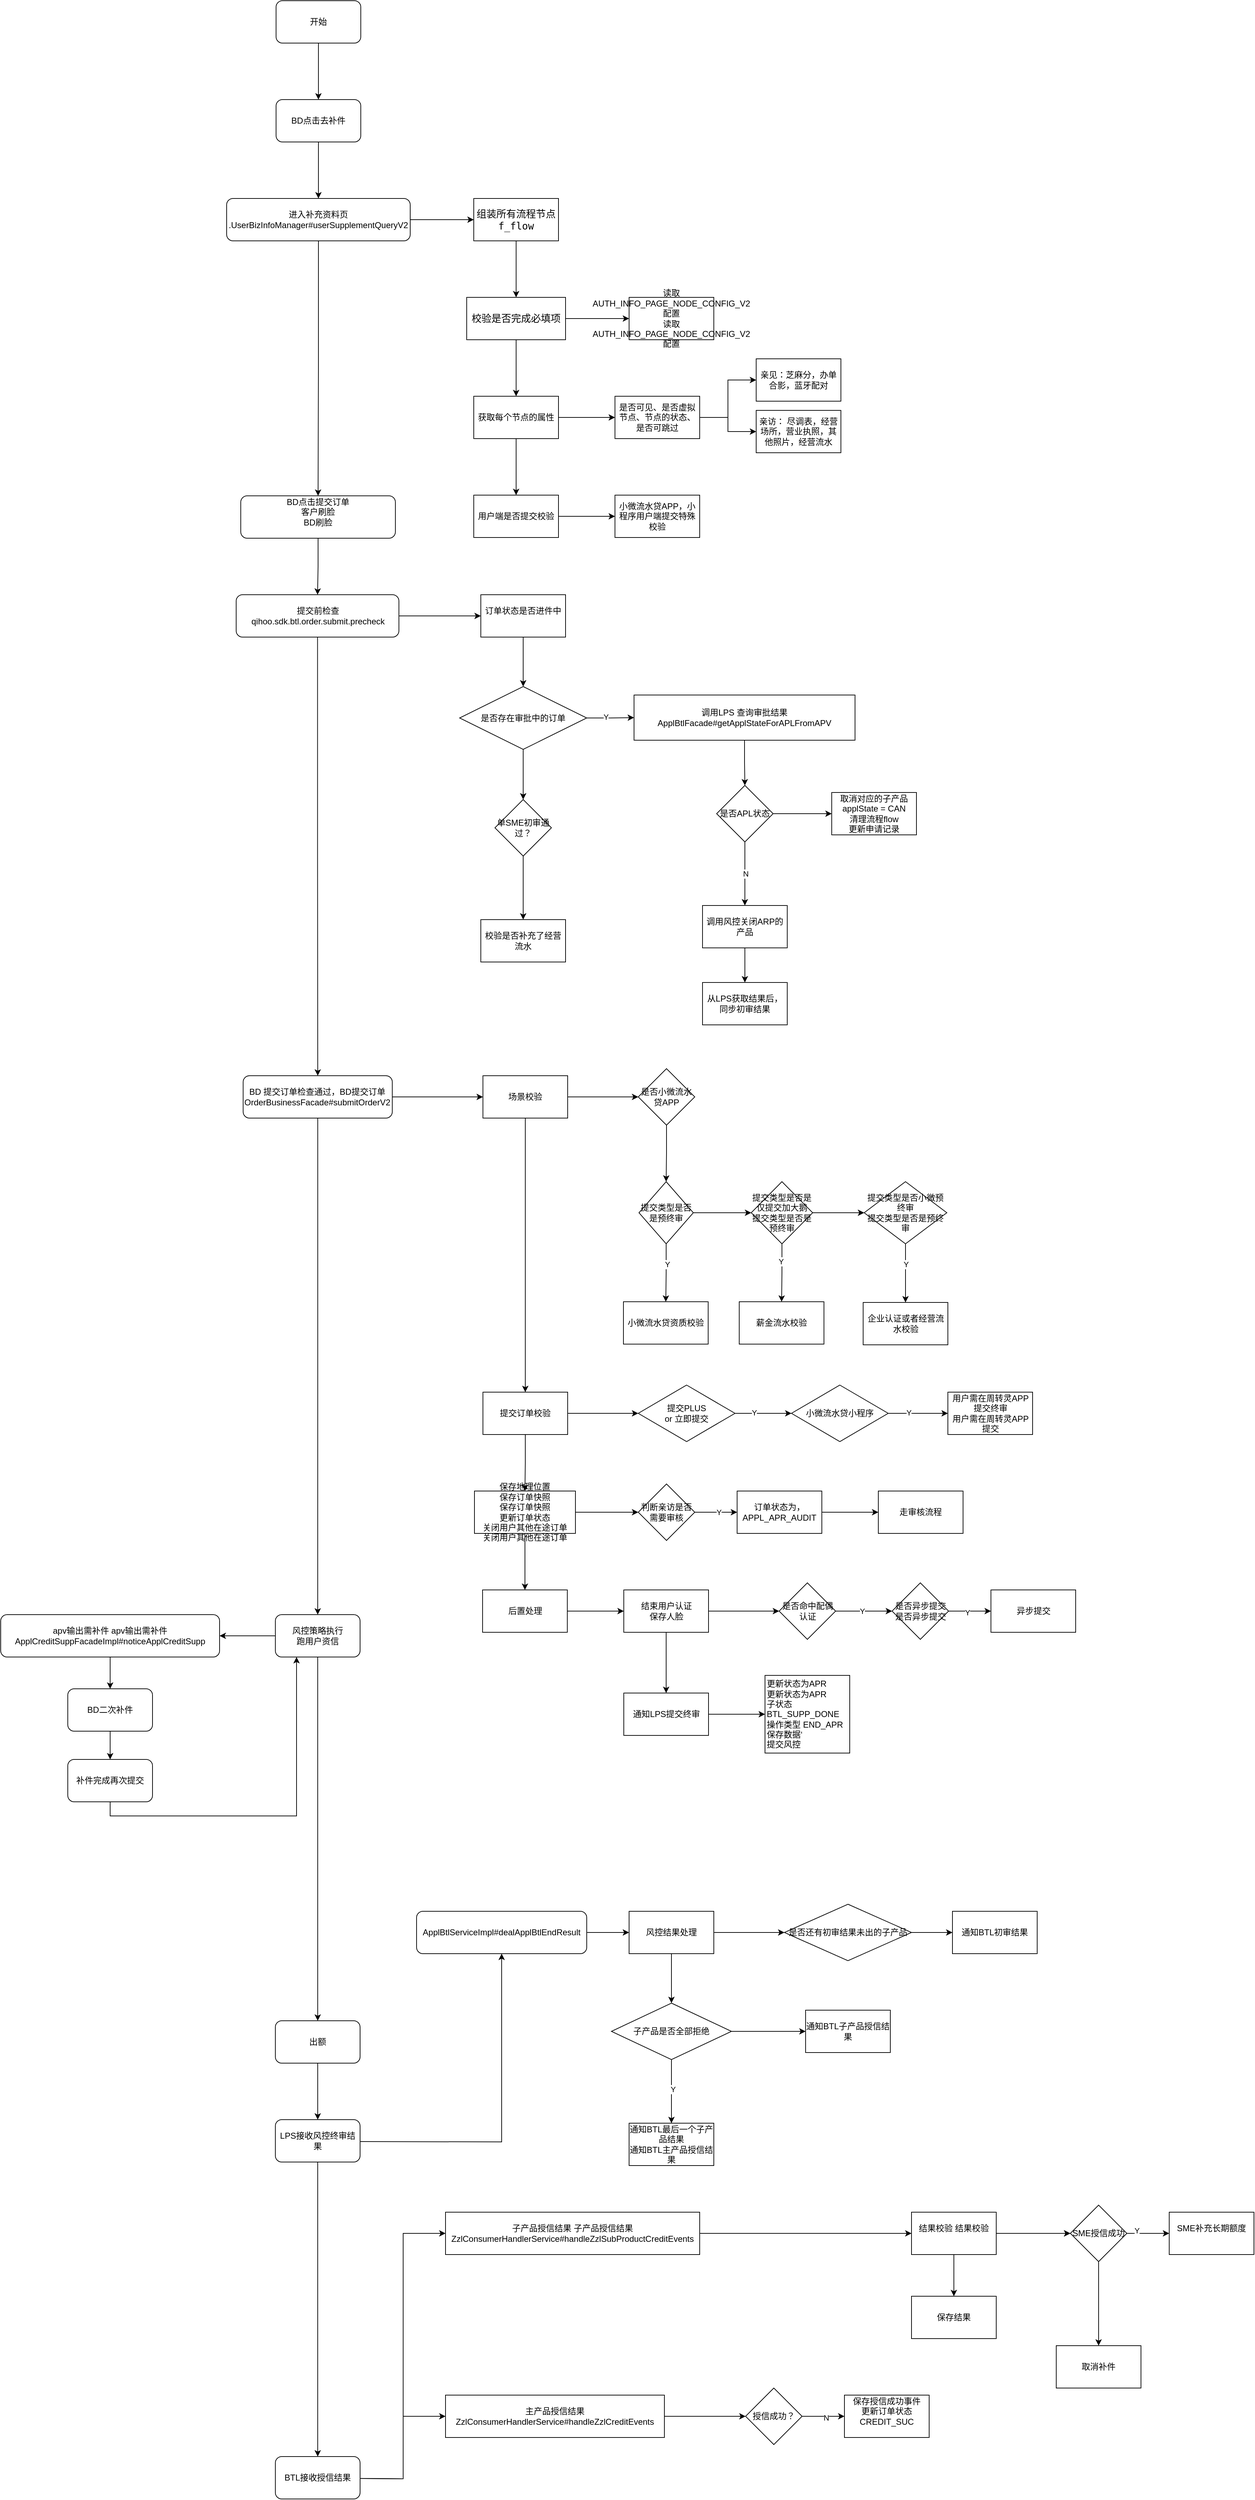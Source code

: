 <mxfile version="24.8.2">
  <diagram name="第 1 页" id="A_YlBjff-S_b-Y9HQc1S">
    <mxGraphModel dx="2335" dy="846" grid="1" gridSize="10" guides="1" tooltips="1" connect="1" arrows="1" fold="1" page="1" pageScale="1" pageWidth="827" pageHeight="1169" math="0" shadow="0">
      <root>
        <mxCell id="0" />
        <mxCell id="1" parent="0" />
        <mxCell id="EIVOLAMRmLMKQAUIXGPY-3" value="" style="edgeStyle=orthogonalEdgeStyle;rounded=0;orthogonalLoop=1;jettySize=auto;html=1;" parent="1" source="EIVOLAMRmLMKQAUIXGPY-1" target="EIVOLAMRmLMKQAUIXGPY-2" edge="1">
          <mxGeometry relative="1" as="geometry" />
        </mxCell>
        <mxCell id="EIVOLAMRmLMKQAUIXGPY-1" value="开始" style="rounded=1;whiteSpace=wrap;html=1;" parent="1" vertex="1">
          <mxGeometry x="340" y="30" width="120" height="60" as="geometry" />
        </mxCell>
        <mxCell id="EIVOLAMRmLMKQAUIXGPY-5" value="" style="edgeStyle=orthogonalEdgeStyle;rounded=0;orthogonalLoop=1;jettySize=auto;html=1;" parent="1" source="EIVOLAMRmLMKQAUIXGPY-2" target="EIVOLAMRmLMKQAUIXGPY-4" edge="1">
          <mxGeometry relative="1" as="geometry" />
        </mxCell>
        <mxCell id="EIVOLAMRmLMKQAUIXGPY-2" value="BD点击去补件" style="whiteSpace=wrap;html=1;rounded=1;" parent="1" vertex="1">
          <mxGeometry x="340" y="170" width="120" height="60" as="geometry" />
        </mxCell>
        <mxCell id="EIVOLAMRmLMKQAUIXGPY-20" style="edgeStyle=orthogonalEdgeStyle;rounded=0;orthogonalLoop=1;jettySize=auto;html=1;exitX=1;exitY=0.5;exitDx=0;exitDy=0;" parent="1" source="EIVOLAMRmLMKQAUIXGPY-4" target="EIVOLAMRmLMKQAUIXGPY-19" edge="1">
          <mxGeometry relative="1" as="geometry" />
        </mxCell>
        <mxCell id="EIVOLAMRmLMKQAUIXGPY-38" value="" style="edgeStyle=orthogonalEdgeStyle;rounded=0;orthogonalLoop=1;jettySize=auto;html=1;" parent="1" source="EIVOLAMRmLMKQAUIXGPY-4" target="EIVOLAMRmLMKQAUIXGPY-37" edge="1">
          <mxGeometry relative="1" as="geometry" />
        </mxCell>
        <mxCell id="EIVOLAMRmLMKQAUIXGPY-4" value="进入补充资料页&lt;div&gt;.UserBizInfoManager#userSupplementQueryV2&lt;br&gt;&lt;/div&gt;" style="whiteSpace=wrap;html=1;rounded=1;" parent="1" vertex="1">
          <mxGeometry x="270" y="310" width="260" height="60" as="geometry" />
        </mxCell>
        <mxCell id="EIVOLAMRmLMKQAUIXGPY-22" value="" style="edgeStyle=orthogonalEdgeStyle;rounded=0;orthogonalLoop=1;jettySize=auto;html=1;" parent="1" source="EIVOLAMRmLMKQAUIXGPY-19" target="EIVOLAMRmLMKQAUIXGPY-21" edge="1">
          <mxGeometry relative="1" as="geometry" />
        </mxCell>
        <mxCell id="EIVOLAMRmLMKQAUIXGPY-19" value="&lt;span style=&quot;font-family: &amp;quot;JetBrains Mono&amp;quot;, monospace; font-size: 14px; white-space: pre; background-color: rgb(255, 255, 255);&quot;&gt;组装所有流程节点&lt;/span&gt;&lt;br style=&quot;font-family: &amp;quot;JetBrains Mono&amp;quot;, monospace; font-size: 14px; white-space: pre;&quot;&gt;&lt;span style=&quot;font-family: &amp;quot;JetBrains Mono&amp;quot;, monospace; font-size: 14px; white-space: pre; background-color: rgb(255, 255, 255);&quot;&gt;f_flow&lt;/span&gt;" style="rounded=0;whiteSpace=wrap;html=1;" parent="1" vertex="1">
          <mxGeometry x="620" y="310" width="120" height="60" as="geometry" />
        </mxCell>
        <mxCell id="EIVOLAMRmLMKQAUIXGPY-24" value="" style="edgeStyle=orthogonalEdgeStyle;rounded=0;orthogonalLoop=1;jettySize=auto;html=1;" parent="1" source="EIVOLAMRmLMKQAUIXGPY-21" target="EIVOLAMRmLMKQAUIXGPY-23" edge="1">
          <mxGeometry relative="1" as="geometry" />
        </mxCell>
        <mxCell id="EIVOLAMRmLMKQAUIXGPY-26" value="" style="edgeStyle=orthogonalEdgeStyle;rounded=0;orthogonalLoop=1;jettySize=auto;html=1;" parent="1" source="EIVOLAMRmLMKQAUIXGPY-21" target="EIVOLAMRmLMKQAUIXGPY-25" edge="1">
          <mxGeometry relative="1" as="geometry" />
        </mxCell>
        <mxCell id="EIVOLAMRmLMKQAUIXGPY-21" value="&lt;font face=&quot;JetBrains Mono, monospace&quot;&gt;&lt;span style=&quot;font-size: 14px; white-space: pre; background-color: rgb(255, 255, 255);&quot;&gt;校验是否完成必填项&lt;/span&gt;&lt;/font&gt;" style="whiteSpace=wrap;html=1;rounded=0;" parent="1" vertex="1">
          <mxGeometry x="610" y="450" width="140" height="60" as="geometry" />
        </mxCell>
        <mxCell id="EIVOLAMRmLMKQAUIXGPY-23" value="读取AUTH_INFO_PAGE_NODE_CONFIG_V2配置&lt;font class=&quot;__Cici__translate__ __Cici_translate_similar_text_content__&quot;&gt;&lt;font style=&quot;display: none;&quot; class=&quot;__Cici_translate_origin_node__&quot;&gt;读取AUTH_INFO_PAGE_NODE_CONFIG_V2配置&lt;/font&gt; &lt;font style=&quot;display: inline-block;&quot; class=&quot;__Cici_translate_translated_inject_node__&quot;&gt;&lt;span&gt;读取AUTH_INFO_PAGE_NODE_CONFIG_V2配置&lt;/span&gt;&lt;/font&gt;&lt;/font&gt;" style="whiteSpace=wrap;html=1;rounded=0;" parent="1" vertex="1">
          <mxGeometry x="840" y="450" width="120" height="60" as="geometry" />
        </mxCell>
        <mxCell id="EIVOLAMRmLMKQAUIXGPY-28" value="" style="edgeStyle=orthogonalEdgeStyle;rounded=0;orthogonalLoop=1;jettySize=auto;html=1;" parent="1" source="EIVOLAMRmLMKQAUIXGPY-25" target="EIVOLAMRmLMKQAUIXGPY-27" edge="1">
          <mxGeometry relative="1" as="geometry" />
        </mxCell>
        <mxCell id="EIVOLAMRmLMKQAUIXGPY-30" value="" style="edgeStyle=orthogonalEdgeStyle;rounded=0;orthogonalLoop=1;jettySize=auto;html=1;" parent="1" source="EIVOLAMRmLMKQAUIXGPY-25" target="EIVOLAMRmLMKQAUIXGPY-29" edge="1">
          <mxGeometry relative="1" as="geometry" />
        </mxCell>
        <mxCell id="EIVOLAMRmLMKQAUIXGPY-25" value="获取每个节点的属性" style="whiteSpace=wrap;html=1;rounded=0;" parent="1" vertex="1">
          <mxGeometry x="620" y="590" width="120" height="60" as="geometry" />
        </mxCell>
        <mxCell id="EIVOLAMRmLMKQAUIXGPY-34" value="" style="edgeStyle=orthogonalEdgeStyle;rounded=0;orthogonalLoop=1;jettySize=auto;html=1;" parent="1" source="EIVOLAMRmLMKQAUIXGPY-27" target="EIVOLAMRmLMKQAUIXGPY-33" edge="1">
          <mxGeometry relative="1" as="geometry" />
        </mxCell>
        <mxCell id="EIVOLAMRmLMKQAUIXGPY-36" style="edgeStyle=orthogonalEdgeStyle;rounded=0;orthogonalLoop=1;jettySize=auto;html=1;exitX=1;exitY=0.5;exitDx=0;exitDy=0;entryX=0;entryY=0.5;entryDx=0;entryDy=0;" parent="1" source="EIVOLAMRmLMKQAUIXGPY-27" target="EIVOLAMRmLMKQAUIXGPY-35" edge="1">
          <mxGeometry relative="1" as="geometry" />
        </mxCell>
        <mxCell id="EIVOLAMRmLMKQAUIXGPY-27" value="是否可见、是否虚拟节点、节点的状态、是否可跳过" style="whiteSpace=wrap;html=1;rounded=0;" parent="1" vertex="1">
          <mxGeometry x="820" y="590" width="120" height="60" as="geometry" />
        </mxCell>
        <mxCell id="EIVOLAMRmLMKQAUIXGPY-32" value="" style="edgeStyle=orthogonalEdgeStyle;rounded=0;orthogonalLoop=1;jettySize=auto;html=1;" parent="1" source="EIVOLAMRmLMKQAUIXGPY-29" target="EIVOLAMRmLMKQAUIXGPY-31" edge="1">
          <mxGeometry relative="1" as="geometry" />
        </mxCell>
        <mxCell id="EIVOLAMRmLMKQAUIXGPY-29" value="用户端是否提交校验" style="whiteSpace=wrap;html=1;rounded=0;" parent="1" vertex="1">
          <mxGeometry x="620" y="730" width="120" height="60" as="geometry" />
        </mxCell>
        <mxCell id="EIVOLAMRmLMKQAUIXGPY-31" value="小微流水贷APP，小程序用户端提交特殊校验" style="whiteSpace=wrap;html=1;rounded=0;" parent="1" vertex="1">
          <mxGeometry x="820" y="730" width="120" height="60" as="geometry" />
        </mxCell>
        <mxCell id="EIVOLAMRmLMKQAUIXGPY-33" value="亲见：芝麻分，办单合影，蓝牙配对" style="whiteSpace=wrap;html=1;rounded=0;" parent="1" vertex="1">
          <mxGeometry x="1020" y="537" width="120" height="60" as="geometry" />
        </mxCell>
        <mxCell id="EIVOLAMRmLMKQAUIXGPY-35" value="亲访： 尽调表，经营场所，营业执照，其他照片，经营流水" style="whiteSpace=wrap;html=1;rounded=0;" parent="1" vertex="1">
          <mxGeometry x="1020" y="610" width="120" height="60" as="geometry" />
        </mxCell>
        <mxCell id="EIVOLAMRmLMKQAUIXGPY-50" value="" style="edgeStyle=orthogonalEdgeStyle;rounded=0;orthogonalLoop=1;jettySize=auto;html=1;" parent="1" source="EIVOLAMRmLMKQAUIXGPY-37" target="EIVOLAMRmLMKQAUIXGPY-49" edge="1">
          <mxGeometry relative="1" as="geometry" />
        </mxCell>
        <mxCell id="EIVOLAMRmLMKQAUIXGPY-37" value="&lt;div&gt;BD点击提交订单&lt;/div&gt;&lt;div&gt;客户刷脸&lt;/div&gt;&lt;div&gt;BD刷脸&lt;/div&gt;&lt;div&gt;&lt;br&gt;&lt;/div&gt;" style="whiteSpace=wrap;html=1;rounded=1;" parent="1" vertex="1">
          <mxGeometry x="290" y="731" width="219" height="60" as="geometry" />
        </mxCell>
        <mxCell id="EIVOLAMRmLMKQAUIXGPY-58" style="edgeStyle=orthogonalEdgeStyle;rounded=0;orthogonalLoop=1;jettySize=auto;html=1;exitX=1;exitY=0.5;exitDx=0;exitDy=0;entryX=0;entryY=0.5;entryDx=0;entryDy=0;" parent="1" source="EIVOLAMRmLMKQAUIXGPY-49" target="EIVOLAMRmLMKQAUIXGPY-57" edge="1">
          <mxGeometry relative="1" as="geometry" />
        </mxCell>
        <mxCell id="EIVOLAMRmLMKQAUIXGPY-83" value="" style="edgeStyle=orthogonalEdgeStyle;rounded=0;orthogonalLoop=1;jettySize=auto;html=1;" parent="1" source="EIVOLAMRmLMKQAUIXGPY-49" target="EIVOLAMRmLMKQAUIXGPY-82" edge="1">
          <mxGeometry relative="1" as="geometry" />
        </mxCell>
        <mxCell id="EIVOLAMRmLMKQAUIXGPY-49" value="提交前检查&lt;br&gt;&lt;font style=&quot;display: inline;&quot; class=&quot;__Cici__translate__ __Cici_translate_similar_text_content__&quot;&gt;&lt;/font&gt;&lt;div&gt;qihoo.sdk.btl.order.submit.precheck&lt;br&gt;&lt;/div&gt;" style="whiteSpace=wrap;html=1;rounded=1;" parent="1" vertex="1">
          <mxGeometry x="283.5" y="871" width="230.5" height="60" as="geometry" />
        </mxCell>
        <mxCell id="EIVOLAMRmLMKQAUIXGPY-62" value="" style="edgeStyle=orthogonalEdgeStyle;rounded=0;orthogonalLoop=1;jettySize=auto;html=1;" parent="1" source="EIVOLAMRmLMKQAUIXGPY-57" target="EIVOLAMRmLMKQAUIXGPY-61" edge="1">
          <mxGeometry relative="1" as="geometry" />
        </mxCell>
        <mxCell id="EIVOLAMRmLMKQAUIXGPY-57" value="订单状态是否进件中&lt;div&gt;&lt;br&gt;&lt;/div&gt;" style="rounded=0;whiteSpace=wrap;html=1;" parent="1" vertex="1">
          <mxGeometry x="630" y="871" width="120" height="60" as="geometry" />
        </mxCell>
        <mxCell id="EIVOLAMRmLMKQAUIXGPY-64" value="" style="edgeStyle=orthogonalEdgeStyle;rounded=0;orthogonalLoop=1;jettySize=auto;html=1;" parent="1" source="EIVOLAMRmLMKQAUIXGPY-61" target="EIVOLAMRmLMKQAUIXGPY-63" edge="1">
          <mxGeometry relative="1" as="geometry" />
        </mxCell>
        <mxCell id="EIVOLAMRmLMKQAUIXGPY-67" value="Y" style="edgeLabel;html=1;align=center;verticalAlign=middle;resizable=0;points=[];" parent="EIVOLAMRmLMKQAUIXGPY-64" vertex="1" connectable="0">
          <mxGeometry x="-0.213" y="2" relative="1" as="geometry">
            <mxPoint as="offset" />
          </mxGeometry>
        </mxCell>
        <mxCell id="EIVOLAMRmLMKQAUIXGPY-79" value="" style="edgeStyle=orthogonalEdgeStyle;rounded=0;orthogonalLoop=1;jettySize=auto;html=1;" parent="1" source="EIVOLAMRmLMKQAUIXGPY-61" target="EIVOLAMRmLMKQAUIXGPY-78" edge="1">
          <mxGeometry relative="1" as="geometry" />
        </mxCell>
        <mxCell id="EIVOLAMRmLMKQAUIXGPY-61" value="是否存在审批中的订单" style="rhombus;whiteSpace=wrap;html=1;rounded=0;" parent="1" vertex="1">
          <mxGeometry x="600" y="1001" width="180" height="89" as="geometry" />
        </mxCell>
        <mxCell id="CgvkEylHf-sR_P--1ABe-21" style="edgeStyle=orthogonalEdgeStyle;rounded=0;orthogonalLoop=1;jettySize=auto;html=1;exitX=0.5;exitY=1;exitDx=0;exitDy=0;entryX=0.5;entryY=0;entryDx=0;entryDy=0;" parent="1" source="EIVOLAMRmLMKQAUIXGPY-63" target="EIVOLAMRmLMKQAUIXGPY-65" edge="1">
          <mxGeometry relative="1" as="geometry" />
        </mxCell>
        <mxCell id="EIVOLAMRmLMKQAUIXGPY-63" value="调用LPS 查询审批结果&lt;div&gt;ApplBtlFacade#getApplStateForAPLFromAPV&lt;font data-translating=&quot;true&quot; class=&quot;__Cici__translate__&quot;&gt;&lt;font style=&quot;display: none;&quot; class=&quot;__Cici_translate_origin_node__&quot;&gt;com.qihoo.finance.lps.modules.appl.ApplBtlFacade#getApplStateForAPLFromAPV&lt;/font&gt;&lt;font style=&quot;display: inline-block;&quot; class=&quot;__Cici_translate_loading__&quot;&gt;&lt;i&gt;&lt;/i&gt;&lt;/font&gt;&lt;/font&gt;&lt;br&gt;&lt;/div&gt;" style="whiteSpace=wrap;html=1;rounded=0;" parent="1" vertex="1">
          <mxGeometry x="847" y="1013" width="313" height="64" as="geometry" />
        </mxCell>
        <mxCell id="EIVOLAMRmLMKQAUIXGPY-70" value="" style="edgeStyle=orthogonalEdgeStyle;rounded=0;orthogonalLoop=1;jettySize=auto;html=1;entryX=0;entryY=0.5;entryDx=0;entryDy=0;" parent="1" source="EIVOLAMRmLMKQAUIXGPY-65" target="EIVOLAMRmLMKQAUIXGPY-69" edge="1">
          <mxGeometry relative="1" as="geometry">
            <mxPoint x="1104" y="1181" as="targetPoint" />
          </mxGeometry>
        </mxCell>
        <mxCell id="EIVOLAMRmLMKQAUIXGPY-74" value="" style="edgeStyle=orthogonalEdgeStyle;rounded=0;orthogonalLoop=1;jettySize=auto;html=1;" parent="1" source="EIVOLAMRmLMKQAUIXGPY-65" target="EIVOLAMRmLMKQAUIXGPY-73" edge="1">
          <mxGeometry relative="1" as="geometry" />
        </mxCell>
        <mxCell id="EIVOLAMRmLMKQAUIXGPY-75" value="N" style="edgeLabel;html=1;align=center;verticalAlign=middle;resizable=0;points=[];" parent="EIVOLAMRmLMKQAUIXGPY-74" vertex="1" connectable="0">
          <mxGeometry x="-0.013" y="1" relative="1" as="geometry">
            <mxPoint as="offset" />
          </mxGeometry>
        </mxCell>
        <mxCell id="EIVOLAMRmLMKQAUIXGPY-65" value="是否APL状态" style="rhombus;whiteSpace=wrap;html=1;rounded=0;" parent="1" vertex="1">
          <mxGeometry x="964" y="1141" width="80" height="80" as="geometry" />
        </mxCell>
        <mxCell id="EIVOLAMRmLMKQAUIXGPY-69" value="取消对应的子产品&lt;div&gt;applState = CAN&lt;/div&gt;&lt;div&gt;清理流程flow&lt;/div&gt;&lt;div&gt;更新申请记录&lt;/div&gt;" style="whiteSpace=wrap;html=1;rounded=0;" parent="1" vertex="1">
          <mxGeometry x="1127" y="1151" width="120" height="60" as="geometry" />
        </mxCell>
        <mxCell id="EIVOLAMRmLMKQAUIXGPY-77" value="" style="edgeStyle=orthogonalEdgeStyle;rounded=0;orthogonalLoop=1;jettySize=auto;html=1;" parent="1" source="EIVOLAMRmLMKQAUIXGPY-73" target="EIVOLAMRmLMKQAUIXGPY-76" edge="1">
          <mxGeometry relative="1" as="geometry" />
        </mxCell>
        <mxCell id="EIVOLAMRmLMKQAUIXGPY-73" value="调用风控关闭ARP的产品" style="whiteSpace=wrap;html=1;rounded=0;" parent="1" vertex="1">
          <mxGeometry x="944" y="1311" width="120" height="60" as="geometry" />
        </mxCell>
        <mxCell id="EIVOLAMRmLMKQAUIXGPY-76" value="从LPS获取结果后，同步初审结果" style="whiteSpace=wrap;html=1;rounded=0;" parent="1" vertex="1">
          <mxGeometry x="944" y="1420" width="120" height="60" as="geometry" />
        </mxCell>
        <mxCell id="EIVOLAMRmLMKQAUIXGPY-81" value="" style="edgeStyle=orthogonalEdgeStyle;rounded=0;orthogonalLoop=1;jettySize=auto;html=1;" parent="1" source="EIVOLAMRmLMKQAUIXGPY-78" target="EIVOLAMRmLMKQAUIXGPY-80" edge="1">
          <mxGeometry relative="1" as="geometry" />
        </mxCell>
        <mxCell id="EIVOLAMRmLMKQAUIXGPY-78" value="单SME初审通过？" style="rhombus;whiteSpace=wrap;html=1;rounded=0;" parent="1" vertex="1">
          <mxGeometry x="650" y="1161" width="80" height="80" as="geometry" />
        </mxCell>
        <mxCell id="EIVOLAMRmLMKQAUIXGPY-80" value="校验是否补充了经营流水" style="whiteSpace=wrap;html=1;rounded=0;" parent="1" vertex="1">
          <mxGeometry x="630" y="1331" width="120" height="60" as="geometry" />
        </mxCell>
        <mxCell id="CgvkEylHf-sR_P--1ABe-2" value="" style="edgeStyle=orthogonalEdgeStyle;rounded=0;orthogonalLoop=1;jettySize=auto;html=1;entryX=0;entryY=0.5;entryDx=0;entryDy=0;" parent="1" source="EIVOLAMRmLMKQAUIXGPY-82" target="CgvkEylHf-sR_P--1ABe-3" edge="1">
          <mxGeometry relative="1" as="geometry">
            <mxPoint x="630.245" y="1582" as="targetPoint" />
          </mxGeometry>
        </mxCell>
        <mxCell id="CgvkEylHf-sR_P--1ABe-71" value="" style="edgeStyle=orthogonalEdgeStyle;rounded=0;orthogonalLoop=1;jettySize=auto;html=1;" parent="1" source="EIVOLAMRmLMKQAUIXGPY-82" target="CgvkEylHf-sR_P--1ABe-70" edge="1">
          <mxGeometry relative="1" as="geometry" />
        </mxCell>
        <mxCell id="EIVOLAMRmLMKQAUIXGPY-82" value="&lt;font class=&quot;__Cici__translate__ __Cici_translate_similar_text_content__&quot;&gt;BD 提交订单&lt;font style=&quot;display: inline-block;&quot; class=&quot;__Cici_translate_translated_inject_node__&quot;&gt;&lt;span&gt;检查通过，BD提交订单&lt;/span&gt;&lt;/font&gt;&lt;/font&gt;&lt;div&gt;OrderBusinessFacade#submitOrderV2&lt;br&gt;&lt;/div&gt;" style="whiteSpace=wrap;html=1;rounded=1;" parent="1" vertex="1">
          <mxGeometry x="293.37" y="1552" width="211.25" height="60" as="geometry" />
        </mxCell>
        <mxCell id="CgvkEylHf-sR_P--1ABe-5" value="" style="edgeStyle=orthogonalEdgeStyle;rounded=0;orthogonalLoop=1;jettySize=auto;html=1;" parent="1" source="CgvkEylHf-sR_P--1ABe-3" target="CgvkEylHf-sR_P--1ABe-4" edge="1">
          <mxGeometry relative="1" as="geometry" />
        </mxCell>
        <mxCell id="CgvkEylHf-sR_P--1ABe-27" value="" style="edgeStyle=orthogonalEdgeStyle;rounded=0;orthogonalLoop=1;jettySize=auto;html=1;" parent="1" source="CgvkEylHf-sR_P--1ABe-3" target="CgvkEylHf-sR_P--1ABe-26" edge="1">
          <mxGeometry relative="1" as="geometry" />
        </mxCell>
        <mxCell id="CgvkEylHf-sR_P--1ABe-3" value="场景校验" style="rounded=0;whiteSpace=wrap;html=1;" parent="1" vertex="1">
          <mxGeometry x="633" y="1552" width="120" height="60" as="geometry" />
        </mxCell>
        <mxCell id="CgvkEylHf-sR_P--1ABe-7" value="" style="edgeStyle=orthogonalEdgeStyle;rounded=0;orthogonalLoop=1;jettySize=auto;html=1;" parent="1" source="CgvkEylHf-sR_P--1ABe-4" target="CgvkEylHf-sR_P--1ABe-6" edge="1">
          <mxGeometry relative="1" as="geometry" />
        </mxCell>
        <mxCell id="CgvkEylHf-sR_P--1ABe-4" value="是否小微流水贷APP" style="rhombus;whiteSpace=wrap;html=1;rounded=0;" parent="1" vertex="1">
          <mxGeometry x="853" y="1542" width="80" height="80" as="geometry" />
        </mxCell>
        <mxCell id="CgvkEylHf-sR_P--1ABe-9" value="" style="edgeStyle=orthogonalEdgeStyle;rounded=0;orthogonalLoop=1;jettySize=auto;html=1;" parent="1" source="CgvkEylHf-sR_P--1ABe-6" target="CgvkEylHf-sR_P--1ABe-8" edge="1">
          <mxGeometry relative="1" as="geometry" />
        </mxCell>
        <mxCell id="CgvkEylHf-sR_P--1ABe-25" value="Y" style="edgeLabel;html=1;align=center;verticalAlign=middle;resizable=0;points=[];" parent="CgvkEylHf-sR_P--1ABe-9" vertex="1" connectable="0">
          <mxGeometry x="-0.311" y="1" relative="1" as="geometry">
            <mxPoint as="offset" />
          </mxGeometry>
        </mxCell>
        <mxCell id="CgvkEylHf-sR_P--1ABe-11" value="" style="edgeStyle=orthogonalEdgeStyle;rounded=0;orthogonalLoop=1;jettySize=auto;html=1;" parent="1" source="CgvkEylHf-sR_P--1ABe-6" target="CgvkEylHf-sR_P--1ABe-10" edge="1">
          <mxGeometry relative="1" as="geometry" />
        </mxCell>
        <mxCell id="CgvkEylHf-sR_P--1ABe-6" value="提交类型是否是预终审" style="rhombus;whiteSpace=wrap;html=1;rounded=0;" parent="1" vertex="1">
          <mxGeometry x="854" y="1702" width="77" height="88" as="geometry" />
        </mxCell>
        <mxCell id="CgvkEylHf-sR_P--1ABe-8" value="小微流水贷资质校验" style="whiteSpace=wrap;html=1;rounded=0;" parent="1" vertex="1">
          <mxGeometry x="832" y="1872" width="120" height="60" as="geometry" />
        </mxCell>
        <mxCell id="CgvkEylHf-sR_P--1ABe-13" value="" style="edgeStyle=orthogonalEdgeStyle;rounded=0;orthogonalLoop=1;jettySize=auto;html=1;" parent="1" source="CgvkEylHf-sR_P--1ABe-10" target="CgvkEylHf-sR_P--1ABe-12" edge="1">
          <mxGeometry relative="1" as="geometry" />
        </mxCell>
        <mxCell id="CgvkEylHf-sR_P--1ABe-24" value="Y" style="edgeLabel;html=1;align=center;verticalAlign=middle;resizable=0;points=[];" parent="CgvkEylHf-sR_P--1ABe-13" vertex="1" connectable="0">
          <mxGeometry x="-0.408" y="-2" relative="1" as="geometry">
            <mxPoint as="offset" />
          </mxGeometry>
        </mxCell>
        <mxCell id="CgvkEylHf-sR_P--1ABe-15" value="" style="edgeStyle=orthogonalEdgeStyle;rounded=0;orthogonalLoop=1;jettySize=auto;html=1;" parent="1" source="CgvkEylHf-sR_P--1ABe-10" target="CgvkEylHf-sR_P--1ABe-14" edge="1">
          <mxGeometry relative="1" as="geometry" />
        </mxCell>
        <mxCell id="CgvkEylHf-sR_P--1ABe-10" value="提交类型是否是仅提交加大鹅&lt;font class=&quot;__Cici__translate__ __Cici_translate_similar_text_content__&quot;&gt;&lt;font style=&quot;display: inline-block;&quot; class=&quot;__Cici_translate_translated_inject_node__&quot;&gt;&lt;span&gt;提交类型是否是预终审&lt;/span&gt;&lt;/font&gt;&lt;/font&gt;" style="rhombus;whiteSpace=wrap;html=1;rounded=0;" parent="1" vertex="1">
          <mxGeometry x="1013" y="1702" width="87" height="88" as="geometry" />
        </mxCell>
        <mxCell id="CgvkEylHf-sR_P--1ABe-12" value="薪金流水校验" style="whiteSpace=wrap;html=1;rounded=0;" parent="1" vertex="1">
          <mxGeometry x="996" y="1872" width="120" height="60" as="geometry" />
        </mxCell>
        <mxCell id="CgvkEylHf-sR_P--1ABe-17" value="" style="edgeStyle=orthogonalEdgeStyle;rounded=0;orthogonalLoop=1;jettySize=auto;html=1;" parent="1" source="CgvkEylHf-sR_P--1ABe-14" target="CgvkEylHf-sR_P--1ABe-16" edge="1">
          <mxGeometry relative="1" as="geometry" />
        </mxCell>
        <mxCell id="CgvkEylHf-sR_P--1ABe-23" value="Y" style="edgeLabel;html=1;align=center;verticalAlign=middle;resizable=0;points=[];" parent="CgvkEylHf-sR_P--1ABe-17" vertex="1" connectable="0">
          <mxGeometry x="-0.316" relative="1" as="geometry">
            <mxPoint as="offset" />
          </mxGeometry>
        </mxCell>
        <mxCell id="CgvkEylHf-sR_P--1ABe-14" value="提交类型是否小微预终审&lt;font class=&quot;__Cici__translate__ __Cici_translate_similar_text_content__&quot;&gt;&lt;font style=&quot;display: inline-block;&quot; class=&quot;__Cici_translate_translated_inject_node__&quot;&gt;&lt;span&gt;提交类型是否是预终审&lt;/span&gt;&lt;/font&gt;&lt;/font&gt;" style="rhombus;whiteSpace=wrap;html=1;rounded=0;" parent="1" vertex="1">
          <mxGeometry x="1173" y="1702" width="117" height="88" as="geometry" />
        </mxCell>
        <mxCell id="CgvkEylHf-sR_P--1ABe-16" value="企业认证或者经营流水校验" style="whiteSpace=wrap;html=1;rounded=0;" parent="1" vertex="1">
          <mxGeometry x="1171.5" y="1873" width="120" height="60" as="geometry" />
        </mxCell>
        <mxCell id="CgvkEylHf-sR_P--1ABe-29" value="" style="edgeStyle=orthogonalEdgeStyle;rounded=0;orthogonalLoop=1;jettySize=auto;html=1;" parent="1" source="CgvkEylHf-sR_P--1ABe-26" target="CgvkEylHf-sR_P--1ABe-28" edge="1">
          <mxGeometry relative="1" as="geometry" />
        </mxCell>
        <mxCell id="CgvkEylHf-sR_P--1ABe-37" value="" style="edgeStyle=orthogonalEdgeStyle;rounded=0;orthogonalLoop=1;jettySize=auto;html=1;" parent="1" source="CgvkEylHf-sR_P--1ABe-26" target="CgvkEylHf-sR_P--1ABe-36" edge="1">
          <mxGeometry relative="1" as="geometry" />
        </mxCell>
        <mxCell id="CgvkEylHf-sR_P--1ABe-26" value="提交订单校验" style="whiteSpace=wrap;html=1;rounded=0;" parent="1" vertex="1">
          <mxGeometry x="633" y="2000" width="120" height="60" as="geometry" />
        </mxCell>
        <mxCell id="CgvkEylHf-sR_P--1ABe-31" value="" style="edgeStyle=orthogonalEdgeStyle;rounded=0;orthogonalLoop=1;jettySize=auto;html=1;" parent="1" source="CgvkEylHf-sR_P--1ABe-28" target="CgvkEylHf-sR_P--1ABe-30" edge="1">
          <mxGeometry relative="1" as="geometry" />
        </mxCell>
        <mxCell id="CgvkEylHf-sR_P--1ABe-56" value="Y" style="edgeLabel;html=1;align=center;verticalAlign=middle;resizable=0;points=[];" parent="CgvkEylHf-sR_P--1ABe-31" vertex="1" connectable="0">
          <mxGeometry x="-0.34" y="1" relative="1" as="geometry">
            <mxPoint as="offset" />
          </mxGeometry>
        </mxCell>
        <mxCell id="CgvkEylHf-sR_P--1ABe-28" value="提交PLUS&lt;div&gt;or 立即提交&lt;/div&gt;" style="rhombus;whiteSpace=wrap;html=1;rounded=0;" parent="1" vertex="1">
          <mxGeometry x="853" y="1990" width="137" height="80" as="geometry" />
        </mxCell>
        <mxCell id="CgvkEylHf-sR_P--1ABe-35" value="" style="edgeStyle=orthogonalEdgeStyle;rounded=0;orthogonalLoop=1;jettySize=auto;html=1;" parent="1" source="CgvkEylHf-sR_P--1ABe-30" target="CgvkEylHf-sR_P--1ABe-34" edge="1">
          <mxGeometry relative="1" as="geometry" />
        </mxCell>
        <mxCell id="CgvkEylHf-sR_P--1ABe-57" value="Y" style="edgeLabel;html=1;align=center;verticalAlign=middle;resizable=0;points=[];" parent="CgvkEylHf-sR_P--1ABe-35" vertex="1" connectable="0">
          <mxGeometry x="-0.328" y="1" relative="1" as="geometry">
            <mxPoint as="offset" />
          </mxGeometry>
        </mxCell>
        <mxCell id="CgvkEylHf-sR_P--1ABe-30" value="小微流水贷小程序" style="rhombus;whiteSpace=wrap;html=1;rounded=0;" parent="1" vertex="1">
          <mxGeometry x="1070" y="1990" width="137" height="80" as="geometry" />
        </mxCell>
        <mxCell id="CgvkEylHf-sR_P--1ABe-34" value="用户需在周转灵APP提交终审&lt;font class=&quot;__Cici__translate__ __Cici_translate_similar_text_content__&quot;&gt;&lt;font style=&quot;display: none;&quot; class=&quot;__Cici_translate_origin_node__&quot;&gt;用户需在周转灵APP提交&lt;/font&gt;&lt;font style=&quot;display: inline-block;&quot; class=&quot;__Cici_translate_translated_inject_node__&quot;&gt;&lt;span&gt;用户需在周转灵APP提交&lt;/span&gt;&lt;/font&gt;&lt;/font&gt;" style="whiteSpace=wrap;html=1;rounded=0;" parent="1" vertex="1">
          <mxGeometry x="1291.5" y="2000" width="120" height="60" as="geometry" />
        </mxCell>
        <mxCell id="CgvkEylHf-sR_P--1ABe-39" value="" style="edgeStyle=orthogonalEdgeStyle;rounded=0;orthogonalLoop=1;jettySize=auto;html=1;" parent="1" source="CgvkEylHf-sR_P--1ABe-36" target="CgvkEylHf-sR_P--1ABe-38" edge="1">
          <mxGeometry relative="1" as="geometry" />
        </mxCell>
        <mxCell id="CgvkEylHf-sR_P--1ABe-43" value="" style="edgeStyle=orthogonalEdgeStyle;rounded=0;orthogonalLoop=1;jettySize=auto;html=1;" parent="1" source="CgvkEylHf-sR_P--1ABe-36" target="CgvkEylHf-sR_P--1ABe-42" edge="1">
          <mxGeometry relative="1" as="geometry" />
        </mxCell>
        <mxCell id="CgvkEylHf-sR_P--1ABe-36" value="保存地理位置&lt;div&gt;保存订单快照&lt;font class=&quot;__Cici__translate__ __Cici_translate_similar_text_content__&quot;&gt;&lt;font style=&quot;display: none;&quot; class=&quot;__Cici_translate_origin_node__&quot;&gt;保存订单快照&lt;/font&gt; &lt;font style=&quot;display: inline-block;&quot; class=&quot;__Cici_translate_translated_inject_node__&quot;&gt;&lt;span&gt;保存订单快照&lt;/span&gt;&lt;/font&gt;&lt;/font&gt;&lt;/div&gt;&lt;div&gt;更新订单状态&lt;/div&gt;&lt;div&gt;关闭用户其他在途订单&lt;font class=&quot;__Cici__translate__ __Cici_translate_similar_text_content__&quot;&gt;&lt;font style=&quot;display: none;&quot; class=&quot;__Cici_translate_origin_node__&quot;&gt;关闭用户其他在途订单&lt;/font&gt; &lt;font style=&quot;display: inline-block;&quot; class=&quot;__Cici_translate_translated_inject_node__&quot;&gt;&lt;span&gt;关闭用户其他在途订单&lt;/span&gt;&lt;/font&gt;&lt;/font&gt;&lt;/div&gt;" style="whiteSpace=wrap;html=1;rounded=0;" parent="1" vertex="1">
          <mxGeometry x="621" y="2140" width="143" height="60" as="geometry" />
        </mxCell>
        <mxCell id="CgvkEylHf-sR_P--1ABe-41" value="" style="edgeStyle=orthogonalEdgeStyle;rounded=0;orthogonalLoop=1;jettySize=auto;html=1;" parent="1" source="CgvkEylHf-sR_P--1ABe-38" target="CgvkEylHf-sR_P--1ABe-40" edge="1">
          <mxGeometry relative="1" as="geometry" />
        </mxCell>
        <mxCell id="CgvkEylHf-sR_P--1ABe-58" value="Y" style="edgeLabel;html=1;align=center;verticalAlign=middle;resizable=0;points=[];" parent="CgvkEylHf-sR_P--1ABe-41" vertex="1" connectable="0">
          <mxGeometry x="0.113" relative="1" as="geometry">
            <mxPoint as="offset" />
          </mxGeometry>
        </mxCell>
        <mxCell id="CgvkEylHf-sR_P--1ABe-38" value="判断亲访是否需要审核" style="rhombus;whiteSpace=wrap;html=1;rounded=0;" parent="1" vertex="1">
          <mxGeometry x="853" y="2130" width="80" height="80" as="geometry" />
        </mxCell>
        <mxCell id="CgvkEylHf-sR_P--1ABe-60" value="" style="edgeStyle=orthogonalEdgeStyle;rounded=0;orthogonalLoop=1;jettySize=auto;html=1;" parent="1" source="CgvkEylHf-sR_P--1ABe-40" target="CgvkEylHf-sR_P--1ABe-59" edge="1">
          <mxGeometry relative="1" as="geometry" />
        </mxCell>
        <mxCell id="CgvkEylHf-sR_P--1ABe-40" value="订单状态为，APPL_APR_AUDIT" style="whiteSpace=wrap;html=1;rounded=0;" parent="1" vertex="1">
          <mxGeometry x="993" y="2140" width="120" height="60" as="geometry" />
        </mxCell>
        <mxCell id="CgvkEylHf-sR_P--1ABe-45" value="" style="edgeStyle=orthogonalEdgeStyle;rounded=0;orthogonalLoop=1;jettySize=auto;html=1;" parent="1" source="CgvkEylHf-sR_P--1ABe-42" target="CgvkEylHf-sR_P--1ABe-44" edge="1">
          <mxGeometry relative="1" as="geometry" />
        </mxCell>
        <mxCell id="CgvkEylHf-sR_P--1ABe-42" value="后置处理" style="whiteSpace=wrap;html=1;rounded=0;" parent="1" vertex="1">
          <mxGeometry x="632.5" y="2280" width="120" height="60" as="geometry" />
        </mxCell>
        <mxCell id="CgvkEylHf-sR_P--1ABe-49" value="" style="edgeStyle=orthogonalEdgeStyle;rounded=0;orthogonalLoop=1;jettySize=auto;html=1;" parent="1" source="CgvkEylHf-sR_P--1ABe-44" target="CgvkEylHf-sR_P--1ABe-48" edge="1">
          <mxGeometry relative="1" as="geometry" />
        </mxCell>
        <mxCell id="CgvkEylHf-sR_P--1ABe-64" value="" style="edgeStyle=orthogonalEdgeStyle;rounded=0;orthogonalLoop=1;jettySize=auto;html=1;" parent="1" source="CgvkEylHf-sR_P--1ABe-44" target="CgvkEylHf-sR_P--1ABe-63" edge="1">
          <mxGeometry relative="1" as="geometry" />
        </mxCell>
        <mxCell id="CgvkEylHf-sR_P--1ABe-44" value="结束用户认证&lt;div&gt;保存人脸&lt;/div&gt;" style="whiteSpace=wrap;html=1;rounded=0;" parent="1" vertex="1">
          <mxGeometry x="832.5" y="2280" width="120" height="60" as="geometry" />
        </mxCell>
        <mxCell id="CgvkEylHf-sR_P--1ABe-53" value="" style="edgeStyle=orthogonalEdgeStyle;rounded=0;orthogonalLoop=1;jettySize=auto;html=1;" parent="1" source="CgvkEylHf-sR_P--1ABe-48" target="CgvkEylHf-sR_P--1ABe-52" edge="1">
          <mxGeometry relative="1" as="geometry" />
        </mxCell>
        <mxCell id="CgvkEylHf-sR_P--1ABe-62" value="Y" style="edgeLabel;html=1;align=center;verticalAlign=middle;resizable=0;points=[];" parent="CgvkEylHf-sR_P--1ABe-53" vertex="1" connectable="0">
          <mxGeometry x="-0.077" relative="1" as="geometry">
            <mxPoint as="offset" />
          </mxGeometry>
        </mxCell>
        <mxCell id="CgvkEylHf-sR_P--1ABe-48" value="是否命中配偶认证" style="rhombus;whiteSpace=wrap;html=1;rounded=0;" parent="1" vertex="1">
          <mxGeometry x="1052.5" y="2270" width="80" height="80" as="geometry" />
        </mxCell>
        <mxCell id="CgvkEylHf-sR_P--1ABe-55" value="" style="edgeStyle=orthogonalEdgeStyle;rounded=0;orthogonalLoop=1;jettySize=auto;html=1;" parent="1" source="CgvkEylHf-sR_P--1ABe-52" target="CgvkEylHf-sR_P--1ABe-54" edge="1">
          <mxGeometry relative="1" as="geometry" />
        </mxCell>
        <mxCell id="CgvkEylHf-sR_P--1ABe-61" value="Y" style="edgeLabel;html=1;align=center;verticalAlign=middle;resizable=0;points=[];" parent="CgvkEylHf-sR_P--1ABe-55" vertex="1" connectable="0">
          <mxGeometry x="-0.137" y="-2" relative="1" as="geometry">
            <mxPoint as="offset" />
          </mxGeometry>
        </mxCell>
        <mxCell id="CgvkEylHf-sR_P--1ABe-52" value="是否异步提交&lt;font class=&quot;__Cici__translate__ __Cici_translate_similar_text_content__&quot;&gt;&lt;font style=&quot;display: none;&quot; class=&quot;__Cici_translate_origin_node__&quot;&gt;是否异步提交&lt;/font&gt; &lt;font style=&quot;display: inline-block;&quot; class=&quot;__Cici_translate_translated_inject_node__&quot;&gt;&lt;span&gt;是否异步提交&lt;/span&gt;&lt;/font&gt;&lt;/font&gt;" style="rhombus;whiteSpace=wrap;html=1;rounded=0;" parent="1" vertex="1">
          <mxGeometry x="1212.5" y="2270" width="80" height="80" as="geometry" />
        </mxCell>
        <mxCell id="CgvkEylHf-sR_P--1ABe-54" value="异步提交" style="whiteSpace=wrap;html=1;rounded=0;" parent="1" vertex="1">
          <mxGeometry x="1352.5" y="2280" width="120" height="60" as="geometry" />
        </mxCell>
        <mxCell id="CgvkEylHf-sR_P--1ABe-59" value="走审核流程" style="whiteSpace=wrap;html=1;rounded=0;" parent="1" vertex="1">
          <mxGeometry x="1193" y="2140" width="120" height="60" as="geometry" />
        </mxCell>
        <mxCell id="CgvkEylHf-sR_P--1ABe-66" value="" style="edgeStyle=orthogonalEdgeStyle;rounded=0;orthogonalLoop=1;jettySize=auto;html=1;" parent="1" source="CgvkEylHf-sR_P--1ABe-63" target="CgvkEylHf-sR_P--1ABe-65" edge="1">
          <mxGeometry relative="1" as="geometry" />
        </mxCell>
        <mxCell id="CgvkEylHf-sR_P--1ABe-63" value="通知LPS提交终审" style="whiteSpace=wrap;html=1;rounded=0;" parent="1" vertex="1">
          <mxGeometry x="832.5" y="2426" width="120" height="60" as="geometry" />
        </mxCell>
        <mxCell id="CgvkEylHf-sR_P--1ABe-65" value="更新状态为APR&lt;font class=&quot;__Cici__translate__ __Cici_translate_similar_text_content__&quot;&gt;&lt;font style=&quot;display: none;&quot; class=&quot;__Cici_translate_origin_node__&quot;&gt;更新状态为APR&lt;/font&gt; &lt;font style=&quot;display: inline-block;&quot; class=&quot;__Cici_translate_translated_inject_node__&quot;&gt;&lt;span&gt;更新状态为APR&lt;/span&gt;&lt;/font&gt;&lt;/font&gt;&lt;div&gt;子状态BTL_SUPP_DONE&lt;/div&gt;&lt;div&gt;操作类型&amp;nbsp;END_APR&lt;/div&gt;&lt;div&gt;保存数据‘&lt;/div&gt;&lt;div&gt;提交风控&lt;/div&gt;" style="whiteSpace=wrap;html=1;rounded=0;align=left;" parent="1" vertex="1">
          <mxGeometry x="1032.5" y="2401" width="120" height="110" as="geometry" />
        </mxCell>
        <mxCell id="CgvkEylHf-sR_P--1ABe-73" value="" style="edgeStyle=orthogonalEdgeStyle;rounded=0;orthogonalLoop=1;jettySize=auto;html=1;" parent="1" source="CgvkEylHf-sR_P--1ABe-70" target="CgvkEylHf-sR_P--1ABe-72" edge="1">
          <mxGeometry relative="1" as="geometry" />
        </mxCell>
        <mxCell id="htz6D22gmQiTvW2F8i0u-2" value="" style="edgeStyle=orthogonalEdgeStyle;rounded=0;orthogonalLoop=1;jettySize=auto;html=1;" edge="1" parent="1" source="CgvkEylHf-sR_P--1ABe-70" target="htz6D22gmQiTvW2F8i0u-1">
          <mxGeometry relative="1" as="geometry" />
        </mxCell>
        <mxCell id="CgvkEylHf-sR_P--1ABe-70" value="风控策略执行&lt;div&gt;跑用户资信&lt;/div&gt;" style="whiteSpace=wrap;html=1;rounded=1;" parent="1" vertex="1">
          <mxGeometry x="338.995" y="2315" width="120" height="60" as="geometry" />
        </mxCell>
        <mxCell id="CgvkEylHf-sR_P--1ABe-75" value="" style="edgeStyle=orthogonalEdgeStyle;rounded=0;orthogonalLoop=1;jettySize=auto;html=1;" parent="1" source="CgvkEylHf-sR_P--1ABe-72" target="CgvkEylHf-sR_P--1ABe-74" edge="1">
          <mxGeometry relative="1" as="geometry" />
        </mxCell>
        <mxCell id="CgvkEylHf-sR_P--1ABe-72" value="出额" style="whiteSpace=wrap;html=1;rounded=1;" parent="1" vertex="1">
          <mxGeometry x="338.995" y="2890" width="120" height="60" as="geometry" />
        </mxCell>
        <mxCell id="CgvkEylHf-sR_P--1ABe-81" value="" style="edgeStyle=orthogonalEdgeStyle;rounded=0;orthogonalLoop=1;jettySize=auto;html=1;" parent="1" target="CgvkEylHf-sR_P--1ABe-80" edge="1">
          <mxGeometry relative="1" as="geometry">
            <mxPoint x="458.995" y="3061" as="sourcePoint" />
          </mxGeometry>
        </mxCell>
        <mxCell id="CgvkEylHf-sR_P--1ABe-102" value="" style="edgeStyle=orthogonalEdgeStyle;rounded=0;orthogonalLoop=1;jettySize=auto;html=1;" parent="1" source="CgvkEylHf-sR_P--1ABe-74" target="CgvkEylHf-sR_P--1ABe-101" edge="1">
          <mxGeometry relative="1" as="geometry" />
        </mxCell>
        <mxCell id="CgvkEylHf-sR_P--1ABe-74" value="LPS接收风控终审结果" style="whiteSpace=wrap;html=1;rounded=1;" parent="1" vertex="1">
          <mxGeometry x="338.995" y="3030" width="120" height="60" as="geometry" />
        </mxCell>
        <mxCell id="CgvkEylHf-sR_P--1ABe-83" style="edgeStyle=orthogonalEdgeStyle;rounded=0;orthogonalLoop=1;jettySize=auto;html=1;exitX=1;exitY=0.5;exitDx=0;exitDy=0;entryX=0;entryY=0.5;entryDx=0;entryDy=0;" parent="1" source="CgvkEylHf-sR_P--1ABe-80" target="CgvkEylHf-sR_P--1ABe-82" edge="1">
          <mxGeometry relative="1" as="geometry" />
        </mxCell>
        <mxCell id="CgvkEylHf-sR_P--1ABe-80" value="ApplBtlServiceImpl#dealApplBtlEndResult" style="whiteSpace=wrap;html=1;rounded=1;" parent="1" vertex="1">
          <mxGeometry x="539" y="2735" width="241.01" height="60" as="geometry" />
        </mxCell>
        <mxCell id="CgvkEylHf-sR_P--1ABe-85" value="" style="edgeStyle=orthogonalEdgeStyle;rounded=0;orthogonalLoop=1;jettySize=auto;html=1;" parent="1" source="CgvkEylHf-sR_P--1ABe-82" target="CgvkEylHf-sR_P--1ABe-84" edge="1">
          <mxGeometry relative="1" as="geometry" />
        </mxCell>
        <mxCell id="CgvkEylHf-sR_P--1ABe-91" value="" style="edgeStyle=orthogonalEdgeStyle;rounded=0;orthogonalLoop=1;jettySize=auto;html=1;" parent="1" source="CgvkEylHf-sR_P--1ABe-82" target="CgvkEylHf-sR_P--1ABe-90" edge="1">
          <mxGeometry relative="1" as="geometry" />
        </mxCell>
        <mxCell id="CgvkEylHf-sR_P--1ABe-82" value="风控结果处理" style="rounded=0;whiteSpace=wrap;html=1;" parent="1" vertex="1">
          <mxGeometry x="840" y="2735" width="120" height="60" as="geometry" />
        </mxCell>
        <mxCell id="CgvkEylHf-sR_P--1ABe-87" value="" style="edgeStyle=orthogonalEdgeStyle;rounded=0;orthogonalLoop=1;jettySize=auto;html=1;" parent="1" source="CgvkEylHf-sR_P--1ABe-84" target="CgvkEylHf-sR_P--1ABe-86" edge="1">
          <mxGeometry relative="1" as="geometry" />
        </mxCell>
        <mxCell id="CgvkEylHf-sR_P--1ABe-84" value="是否还有初审结果未出的子产品" style="rhombus;whiteSpace=wrap;html=1;rounded=0;" parent="1" vertex="1">
          <mxGeometry x="1060" y="2725" width="180" height="80" as="geometry" />
        </mxCell>
        <mxCell id="CgvkEylHf-sR_P--1ABe-86" value="通知BTL初审结果" style="whiteSpace=wrap;html=1;rounded=0;" parent="1" vertex="1">
          <mxGeometry x="1298" y="2735" width="120" height="60" as="geometry" />
        </mxCell>
        <mxCell id="CgvkEylHf-sR_P--1ABe-95" value="" style="edgeStyle=orthogonalEdgeStyle;rounded=0;orthogonalLoop=1;jettySize=auto;html=1;" parent="1" source="CgvkEylHf-sR_P--1ABe-90" target="CgvkEylHf-sR_P--1ABe-94" edge="1">
          <mxGeometry relative="1" as="geometry" />
        </mxCell>
        <mxCell id="CgvkEylHf-sR_P--1ABe-97" value="Y" style="edgeLabel;html=1;align=center;verticalAlign=middle;resizable=0;points=[];" parent="CgvkEylHf-sR_P--1ABe-95" vertex="1" connectable="0">
          <mxGeometry x="-0.062" y="2" relative="1" as="geometry">
            <mxPoint as="offset" />
          </mxGeometry>
        </mxCell>
        <mxCell id="CgvkEylHf-sR_P--1ABe-100" value="" style="edgeStyle=orthogonalEdgeStyle;rounded=0;orthogonalLoop=1;jettySize=auto;html=1;" parent="1" source="CgvkEylHf-sR_P--1ABe-90" target="CgvkEylHf-sR_P--1ABe-99" edge="1">
          <mxGeometry relative="1" as="geometry" />
        </mxCell>
        <mxCell id="CgvkEylHf-sR_P--1ABe-90" value="子产品是否全部拒绝" style="rhombus;whiteSpace=wrap;html=1;rounded=0;" parent="1" vertex="1">
          <mxGeometry x="815" y="2865" width="170" height="80" as="geometry" />
        </mxCell>
        <mxCell id="CgvkEylHf-sR_P--1ABe-94" value="&lt;div&gt;通知BTL最后一个子产品结果&lt;/div&gt;通知BTL主产品授信结果" style="whiteSpace=wrap;html=1;rounded=0;" parent="1" vertex="1">
          <mxGeometry x="840" y="3035" width="120" height="60" as="geometry" />
        </mxCell>
        <mxCell id="CgvkEylHf-sR_P--1ABe-99" value="通知BTL子产品授信结果" style="whiteSpace=wrap;html=1;rounded=0;" parent="1" vertex="1">
          <mxGeometry x="1090" y="2875" width="120" height="60" as="geometry" />
        </mxCell>
        <mxCell id="CgvkEylHf-sR_P--1ABe-104" style="edgeStyle=orthogonalEdgeStyle;rounded=0;orthogonalLoop=1;jettySize=auto;html=1;exitX=1;exitY=0.5;exitDx=0;exitDy=0;entryX=0;entryY=0.5;entryDx=0;entryDy=0;" parent="1" target="CgvkEylHf-sR_P--1ABe-103" edge="1">
          <mxGeometry relative="1" as="geometry">
            <mxPoint x="458.995" y="3538" as="sourcePoint" />
          </mxGeometry>
        </mxCell>
        <mxCell id="CgvkEylHf-sR_P--1ABe-125" style="edgeStyle=orthogonalEdgeStyle;rounded=0;orthogonalLoop=1;jettySize=auto;html=1;exitX=1;exitY=0.5;exitDx=0;exitDy=0;entryX=0;entryY=0.5;entryDx=0;entryDy=0;" parent="1" target="CgvkEylHf-sR_P--1ABe-106" edge="1">
          <mxGeometry relative="1" as="geometry">
            <mxPoint x="458.995" y="3538" as="sourcePoint" />
          </mxGeometry>
        </mxCell>
        <mxCell id="CgvkEylHf-sR_P--1ABe-101" value="BTL接收授信结果" style="whiteSpace=wrap;html=1;rounded=1;" parent="1" vertex="1">
          <mxGeometry x="338.995" y="3507" width="120" height="60" as="geometry" />
        </mxCell>
        <mxCell id="CgvkEylHf-sR_P--1ABe-124" style="edgeStyle=orthogonalEdgeStyle;rounded=0;orthogonalLoop=1;jettySize=auto;html=1;exitX=1;exitY=0.5;exitDx=0;exitDy=0;" parent="1" source="CgvkEylHf-sR_P--1ABe-103" target="CgvkEylHf-sR_P--1ABe-108" edge="1">
          <mxGeometry relative="1" as="geometry" />
        </mxCell>
        <mxCell id="CgvkEylHf-sR_P--1ABe-103" value="子产品授信结果&lt;font class=&quot;__Cici__translate__ __Cici_translate_similar_text_content__&quot;&gt;&lt;font style=&quot;display: none;&quot; class=&quot;__Cici_translate_origin_node__&quot;&gt;子产品授信结果&lt;/font&gt; &lt;font style=&quot;display: inline-block;&quot; class=&quot;__Cici_translate_translated_inject_node__&quot;&gt;&lt;span&gt;子产品授信结果&lt;/span&gt;&lt;/font&gt;&lt;/font&gt;&lt;div&gt;ZzlConsumerHandlerService#handleZzlSubProductCreditEvents&lt;br&gt;&lt;/div&gt;" style="rounded=0;whiteSpace=wrap;html=1;" parent="1" vertex="1">
          <mxGeometry x="580" y="3161" width="360" height="60" as="geometry" />
        </mxCell>
        <mxCell id="CgvkEylHf-sR_P--1ABe-129" value="" style="edgeStyle=orthogonalEdgeStyle;rounded=0;orthogonalLoop=1;jettySize=auto;html=1;" parent="1" source="CgvkEylHf-sR_P--1ABe-106" target="CgvkEylHf-sR_P--1ABe-128" edge="1">
          <mxGeometry relative="1" as="geometry" />
        </mxCell>
        <mxCell id="CgvkEylHf-sR_P--1ABe-106" value="主产品授信结果&lt;div&gt;ZzlConsumerHandlerService#handleZzlCreditEvents&lt;br&gt;&lt;/div&gt;" style="rounded=0;whiteSpace=wrap;html=1;" parent="1" vertex="1">
          <mxGeometry x="580" y="3420" width="310" height="60" as="geometry" />
        </mxCell>
        <mxCell id="CgvkEylHf-sR_P--1ABe-111" value="" style="edgeStyle=orthogonalEdgeStyle;rounded=0;orthogonalLoop=1;jettySize=auto;html=1;" parent="1" source="CgvkEylHf-sR_P--1ABe-108" target="CgvkEylHf-sR_P--1ABe-110" edge="1">
          <mxGeometry relative="1" as="geometry" />
        </mxCell>
        <mxCell id="CgvkEylHf-sR_P--1ABe-114" value="" style="edgeStyle=orthogonalEdgeStyle;rounded=0;orthogonalLoop=1;jettySize=auto;html=1;" parent="1" source="CgvkEylHf-sR_P--1ABe-108" target="CgvkEylHf-sR_P--1ABe-110" edge="1">
          <mxGeometry relative="1" as="geometry" />
        </mxCell>
        <mxCell id="CgvkEylHf-sR_P--1ABe-121" value="" style="edgeStyle=orthogonalEdgeStyle;rounded=0;orthogonalLoop=1;jettySize=auto;html=1;" parent="1" source="CgvkEylHf-sR_P--1ABe-108" target="CgvkEylHf-sR_P--1ABe-120" edge="1">
          <mxGeometry relative="1" as="geometry" />
        </mxCell>
        <mxCell id="CgvkEylHf-sR_P--1ABe-108" value="结果校验&lt;font class=&quot;__Cici__translate__ __Cici_translate_similar_text_content__&quot;&gt;&lt;font style=&quot;display: none;&quot; class=&quot;__Cici_translate_origin_node__&quot;&gt;结果校验&lt;/font&gt; &lt;font style=&quot;display: inline-block;&quot; class=&quot;__Cici_translate_translated_inject_node__&quot;&gt;&lt;span&gt;结果校验&lt;/span&gt;&lt;/font&gt;&lt;/font&gt;&lt;div&gt;&lt;br&gt;&lt;/div&gt;" style="whiteSpace=wrap;html=1;rounded=0;" parent="1" vertex="1">
          <mxGeometry x="1240" y="3161" width="120" height="60" as="geometry" />
        </mxCell>
        <mxCell id="CgvkEylHf-sR_P--1ABe-113" value="" style="edgeStyle=orthogonalEdgeStyle;rounded=0;orthogonalLoop=1;jettySize=auto;html=1;" parent="1" source="CgvkEylHf-sR_P--1ABe-110" target="CgvkEylHf-sR_P--1ABe-112" edge="1">
          <mxGeometry relative="1" as="geometry" />
        </mxCell>
        <mxCell id="CgvkEylHf-sR_P--1ABe-117" value="Y" style="edgeLabel;html=1;align=center;verticalAlign=middle;resizable=0;points=[];" parent="CgvkEylHf-sR_P--1ABe-113" vertex="1" connectable="0">
          <mxGeometry x="-0.547" y="4" relative="1" as="geometry">
            <mxPoint as="offset" />
          </mxGeometry>
        </mxCell>
        <mxCell id="CgvkEylHf-sR_P--1ABe-119" value="" style="edgeStyle=orthogonalEdgeStyle;rounded=0;orthogonalLoop=1;jettySize=auto;html=1;" parent="1" source="CgvkEylHf-sR_P--1ABe-110" target="CgvkEylHf-sR_P--1ABe-118" edge="1">
          <mxGeometry relative="1" as="geometry" />
        </mxCell>
        <mxCell id="CgvkEylHf-sR_P--1ABe-110" value="SME授信成功" style="rhombus;whiteSpace=wrap;html=1;rounded=0;" parent="1" vertex="1">
          <mxGeometry x="1465" y="3151" width="80" height="80" as="geometry" />
        </mxCell>
        <mxCell id="CgvkEylHf-sR_P--1ABe-112" value="&lt;div&gt;SME补充长期额度&lt;font style=&quot;display: inline;&quot; class=&quot;__Cici__translate__ __Cici_translate_similar_text_content__&quot;&gt;&lt;/font&gt;&lt;/div&gt;&lt;div&gt;&lt;br&gt;&lt;/div&gt;" style="whiteSpace=wrap;html=1;rounded=0;" parent="1" vertex="1">
          <mxGeometry x="1605" y="3161" width="120" height="60" as="geometry" />
        </mxCell>
        <mxCell id="CgvkEylHf-sR_P--1ABe-118" value="取消补件" style="whiteSpace=wrap;html=1;rounded=0;" parent="1" vertex="1">
          <mxGeometry x="1445" y="3350" width="120" height="60" as="geometry" />
        </mxCell>
        <mxCell id="CgvkEylHf-sR_P--1ABe-120" value="保存结果" style="whiteSpace=wrap;html=1;rounded=0;" parent="1" vertex="1">
          <mxGeometry x="1240" y="3280" width="120" height="60" as="geometry" />
        </mxCell>
        <mxCell id="CgvkEylHf-sR_P--1ABe-131" value="" style="edgeStyle=orthogonalEdgeStyle;rounded=0;orthogonalLoop=1;jettySize=auto;html=1;" parent="1" source="CgvkEylHf-sR_P--1ABe-128" target="CgvkEylHf-sR_P--1ABe-130" edge="1">
          <mxGeometry relative="1" as="geometry" />
        </mxCell>
        <mxCell id="CgvkEylHf-sR_P--1ABe-132" value="N" style="edgeLabel;html=1;align=center;verticalAlign=middle;resizable=0;points=[];" parent="CgvkEylHf-sR_P--1ABe-131" vertex="1" connectable="0">
          <mxGeometry x="0.133" y="-2" relative="1" as="geometry">
            <mxPoint as="offset" />
          </mxGeometry>
        </mxCell>
        <mxCell id="CgvkEylHf-sR_P--1ABe-128" value="授信成功？" style="rhombus;whiteSpace=wrap;html=1;rounded=0;" parent="1" vertex="1">
          <mxGeometry x="1005" y="3410" width="80" height="80" as="geometry" />
        </mxCell>
        <mxCell id="CgvkEylHf-sR_P--1ABe-130" value="保存授信成功事件&lt;div&gt;更新订单状态CREDIT_SUC&lt;/div&gt;&lt;div&gt;&lt;br&gt;&lt;/div&gt;" style="whiteSpace=wrap;html=1;rounded=0;" parent="1" vertex="1">
          <mxGeometry x="1145" y="3420" width="120" height="60" as="geometry" />
        </mxCell>
        <mxCell id="htz6D22gmQiTvW2F8i0u-4" value="" style="edgeStyle=orthogonalEdgeStyle;rounded=0;orthogonalLoop=1;jettySize=auto;html=1;" edge="1" parent="1" source="htz6D22gmQiTvW2F8i0u-1" target="htz6D22gmQiTvW2F8i0u-3">
          <mxGeometry relative="1" as="geometry" />
        </mxCell>
        <mxCell id="htz6D22gmQiTvW2F8i0u-1" value="apv输出需补件&lt;font class=&quot;__Cici__translate__ __Cici_translate_similar_text_content__&quot;&gt;&lt;font style=&quot;display: none;&quot; class=&quot;__Cici_translate_origin_node__&quot;&gt;apv输出需补件&lt;/font&gt; &lt;font style=&quot;display: inline-block;&quot; class=&quot;__Cici_translate_translated_inject_node__&quot;&gt;&lt;span&gt;apv输出需补件&lt;/span&gt;&lt;/font&gt;&lt;/font&gt;&lt;div&gt;ApplCreditSuppFacadeImpl#noticeApplCreditSupp&lt;br&gt;&lt;/div&gt;" style="whiteSpace=wrap;html=1;rounded=1;" vertex="1" parent="1">
          <mxGeometry x="-50" y="2315" width="310" height="60" as="geometry" />
        </mxCell>
        <mxCell id="htz6D22gmQiTvW2F8i0u-6" value="" style="edgeStyle=orthogonalEdgeStyle;rounded=0;orthogonalLoop=1;jettySize=auto;html=1;" edge="1" parent="1" source="htz6D22gmQiTvW2F8i0u-3" target="htz6D22gmQiTvW2F8i0u-5">
          <mxGeometry relative="1" as="geometry" />
        </mxCell>
        <mxCell id="htz6D22gmQiTvW2F8i0u-3" value="BD二次补件" style="whiteSpace=wrap;html=1;rounded=1;" vertex="1" parent="1">
          <mxGeometry x="45.005" y="2420" width="120" height="60" as="geometry" />
        </mxCell>
        <mxCell id="htz6D22gmQiTvW2F8i0u-7" style="edgeStyle=orthogonalEdgeStyle;rounded=0;orthogonalLoop=1;jettySize=auto;html=1;exitX=0.5;exitY=1;exitDx=0;exitDy=0;entryX=0.25;entryY=1;entryDx=0;entryDy=0;" edge="1" parent="1" source="htz6D22gmQiTvW2F8i0u-5" target="CgvkEylHf-sR_P--1ABe-70">
          <mxGeometry relative="1" as="geometry" />
        </mxCell>
        <mxCell id="htz6D22gmQiTvW2F8i0u-5" value="补件完成再次提交" style="whiteSpace=wrap;html=1;rounded=1;" vertex="1" parent="1">
          <mxGeometry x="45.005" y="2520" width="120" height="60" as="geometry" />
        </mxCell>
      </root>
    </mxGraphModel>
  </diagram>
</mxfile>

